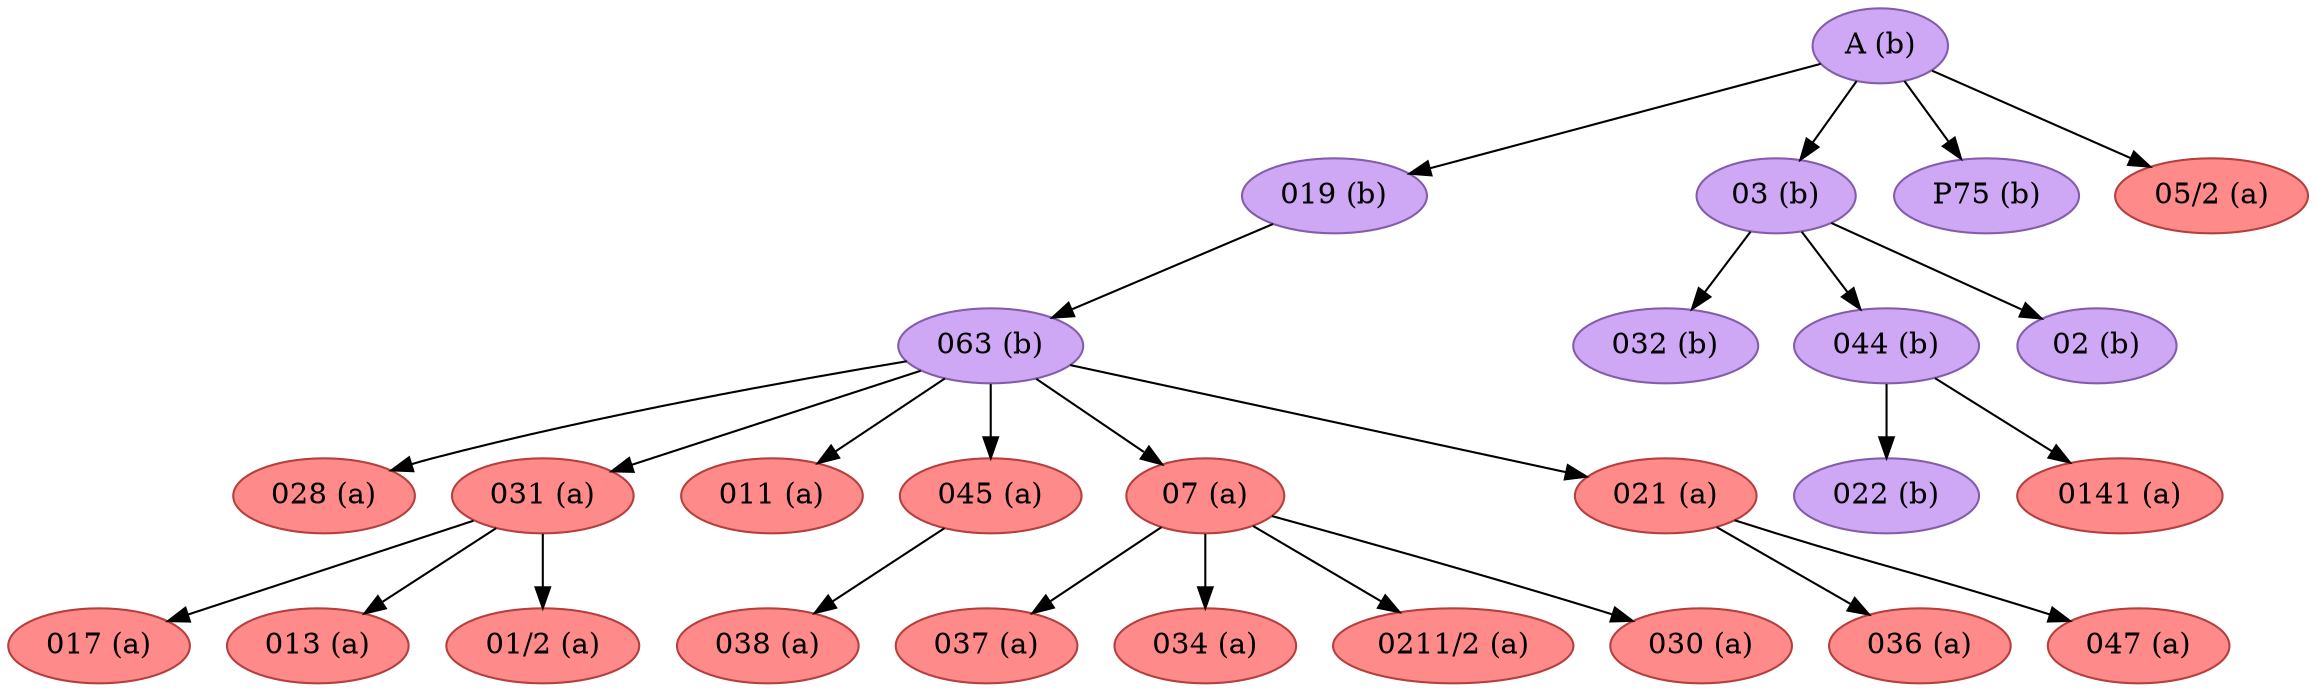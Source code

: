 strict digraph G {
"038 (a)" [fillcolor="#FF8A8A", color="#b43f3f", style=filled];
"037 (a)" [fillcolor="#FF8A8A", color="#b43f3f", style=filled];
"019 (b)" [fillcolor="#CEA8F4", color="#835da9", style=filled];
"032 (b)" [fillcolor="#CEA8F4", color="#835da9", style=filled];
"A (b)" [fillcolor="#CEA8F4", color="#835da9", style=filled];
"028 (a)" [fillcolor="#FF8A8A", color="#b43f3f", style=filled];
"022 (b)" [fillcolor="#CEA8F4", color="#835da9", style=filled];
"063 (b)" [fillcolor="#CEA8F4", color="#835da9", style=filled];
"0141 (a)" [fillcolor="#FF8A8A", color="#b43f3f", style=filled];
"031 (a)" [fillcolor="#FF8A8A", color="#b43f3f", style=filled];
"03 (b)" [fillcolor="#CEA8F4", color="#835da9", style=filled];
"P75 (b)" [fillcolor="#CEA8F4", color="#835da9", style=filled];
"05/2 (a)" [fillcolor="#FF8A8A", color="#b43f3f", style=filled];
"034 (a)" [fillcolor="#FF8A8A", color="#b43f3f", style=filled];
"036 (a)" [fillcolor="#FF8A8A", color="#b43f3f", style=filled];
"017 (a)" [fillcolor="#FF8A8A", color="#b43f3f", style=filled];
"011 (a)" [fillcolor="#FF8A8A", color="#b43f3f", style=filled];
"044 (b)" [fillcolor="#CEA8F4", color="#835da9", style=filled];
"02 (b)" [fillcolor="#CEA8F4", color="#835da9", style=filled];
"047 (a)" [fillcolor="#FF8A8A", color="#b43f3f", style=filled];
"045 (a)" [fillcolor="#FF8A8A", color="#b43f3f", style=filled];
"0211/2 (a)" [fillcolor="#FF8A8A", color="#b43f3f", style=filled];
"013 (a)" [fillcolor="#FF8A8A", color="#b43f3f", style=filled];
"07 (a)" [fillcolor="#FF8A8A", color="#b43f3f", style=filled];
"01/2 (a)" [fillcolor="#FF8A8A", color="#b43f3f", style=filled];
"030 (a)" [fillcolor="#FF8A8A", color="#b43f3f", style=filled];
"021 (a)" [fillcolor="#FF8A8A", color="#b43f3f", style=filled];
"019 (b)" -> "063 (b)";
"A (b)" -> "P75 (b)";
"A (b)" -> "019 (b)";
"A (b)" -> "05/2 (a)";
"A (b)" -> "03 (b)";
"063 (b)" -> "028 (a)";
"063 (b)" -> "031 (a)";
"063 (b)" -> "07 (a)";
"063 (b)" -> "021 (a)";
"063 (b)" -> "011 (a)";
"063 (b)" -> "045 (a)";
"031 (a)" -> "01/2 (a)";
"031 (a)" -> "017 (a)";
"031 (a)" -> "013 (a)";
"03 (b)" -> "044 (b)";
"03 (b)" -> "02 (b)";
"03 (b)" -> "032 (b)";
"044 (b)" -> "022 (b)";
"044 (b)" -> "0141 (a)";
"045 (a)" -> "038 (a)";
"07 (a)" -> "0211/2 (a)";
"07 (a)" -> "037 (a)";
"07 (a)" -> "030 (a)";
"07 (a)" -> "034 (a)";
"021 (a)" -> "036 (a)";
"021 (a)" -> "047 (a)";
}
